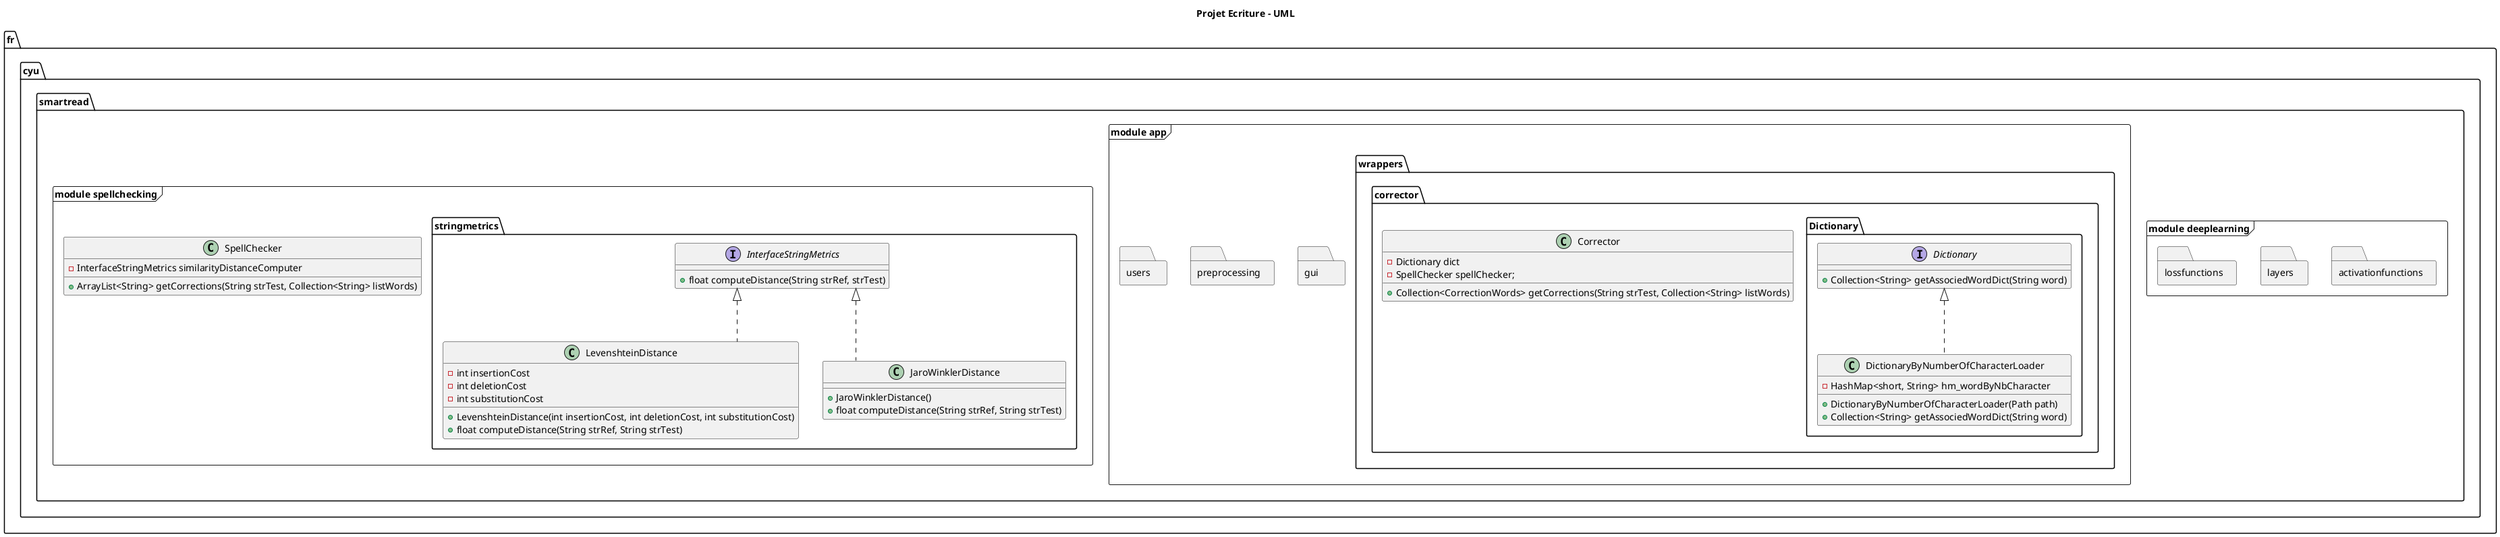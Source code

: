 @startuml "GLP_Ecriture_2023"

skinparam linetype ortho

set namespaceSeparator .

title Projet Ecriture - UML

package fr.cyu.smartread {
    package "module deeplearning" <<Frame>> {
        package activationfunctions <<Folder>> {
        }

        package layers <<Folder>> {
        }

        package lossfunctions <<Folder>> {
        }
    }

    package "module app" <<Frame>> {
        package gui <<Folder>> {
        }

        package preprocessing <<Folder>> {
        }

        package wrappers <<Folder>> {
            package corrector <<Folder>> {
                class Corrector {
                    -Dictionary dict
                    -SpellChecker spellChecker;
                    +Collection<CorrectionWords> getCorrections(String strTest, Collection<String> listWords)
                }
                package Dictionary <<Folder>> {
                    interface Dictionary {
                        +Collection<String> getAssociedWordDict(String word)
                    }

                    class DictionaryByNumberOfCharacterLoader implements Dictionary{
                        -HashMap<short, String> hm_wordByNbCharacter
                        +DictionaryByNumberOfCharacterLoader(Path path)
                        +Collection<String> getAssociedWordDict(String word)
                    }
                }
            }
        }

        package users <<Folder>> {
        }
    }

    package "module spellchecking" <<Frame>> {
        class SpellChecker {
            - InterfaceStringMetrics similarityDistanceComputer
            + ArrayList<String> getCorrections(String strTest, Collection<String> listWords)
        }

        package stringmetrics <<Folder>> {
            interface InterfaceStringMetrics {
                +float computeDistance(String strRef, strTest)
            }

            class LevenshteinDistance implements InterfaceStringMetrics {
                - int insertionCost
                - int deletionCost
                - int substitutionCost
                +LevenshteinDistance(int insertionCost, int deletionCost, int substitutionCost)
                +float computeDistance(String strRef, String strTest)
            }

            class JaroWinklerDistance implements InterfaceStringMetrics {
                +JaroWinklerDistance()
                +float computeDistance(String strRef, String strTest)
            }
        }
    }
}

@enduml